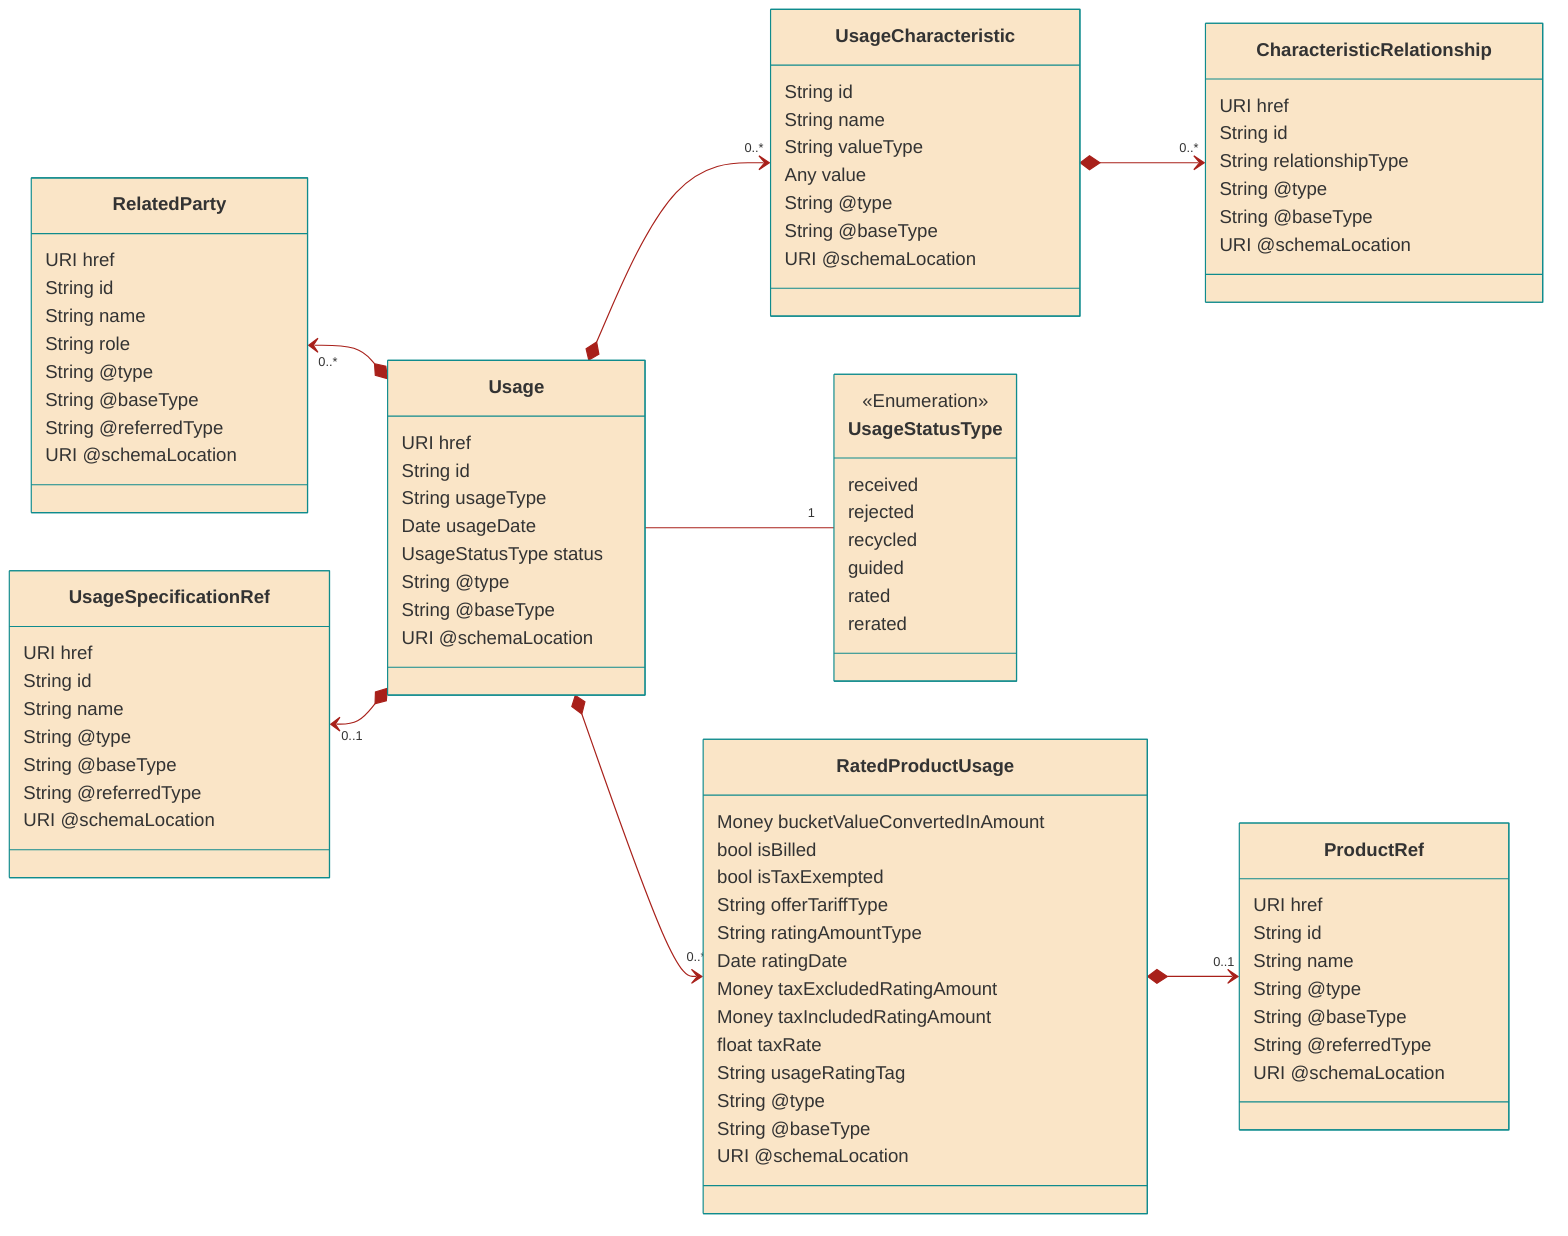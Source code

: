%%{init: {'theme': 'base', 'themeVariables': {
  'lineColor': '#a8201a',
  'primaryColor': '#fae5c7',
  'primaryBorderColor': '#0f8b8d'
}}}%%
classDiagram
  direction LR
  class RelatedParty{
    URI href
    String id
    String name
    String role
    String @type
    String @baseType
    String @referredType
    URI @schemaLocation
  }
  class UsageSpecificationRef{
    URI href
    String id
    String name
    String @type
    String @baseType
    String @referredType
    URI @schemaLocation
  }
  class Usage{
    URI href
    String id
    String usageType
    Date usageDate
    UsageStatusType status
    String @type
    String @baseType
    URI @schemaLocation
  }
  class UsageCharacteristic{
    String id
    String name
    String valueType
    Any value
    String @type
    String @baseType
    URI @schemaLocation
  }
  class CharacteristicRelationship{
    URI href
    String id
    String relationshipType
    String @type
    String @baseType
    URI @schemaLocation
  }
  class UsageStatusType{
    <<Enumeration>>
    received
    rejected
    recycled
    guided
    rated
    rerated
  }
  class RatedProductUsage{
    Money bucketValueConvertedInAmount
    bool isBilled
    bool isTaxExempted
    String offerTariffType
    String ratingAmountType
    Date ratingDate
    Money taxExcludedRatingAmount
    Money taxIncludedRatingAmount
    float taxRate
    String usageRatingTag
    String @type
    String @baseType
    URI @schemaLocation
  }
  class ProductRef{
    URI href
    String id
    String name
    String @type
    String @baseType
    String @referredType
    URI @schemaLocation
  }
  RelatedParty "0..*" <--* Usage
  UsageSpecificationRef "0..1" <--* Usage
  Usage -- "1" UsageStatusType
  Usage *--> "0..*" UsageCharacteristic
  Usage *--> "0..*" RatedProductUsage
  UsageCharacteristic *--> "0..*" CharacteristicRelationship
  RatedProductUsage *--> "0..1" ProductRef